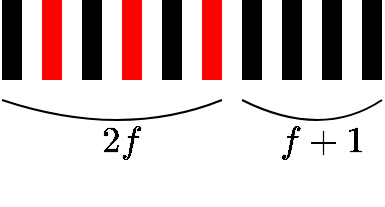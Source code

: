 <mxfile version="21.2.7" type="device">
  <diagram id="vkWG_6wECkW66IWoLdr8" name="Page-1">
    <mxGraphModel dx="658" dy="408" grid="1" gridSize="10" guides="1" tooltips="1" connect="1" arrows="1" fold="1" page="1" pageScale="1" pageWidth="827" pageHeight="1169" math="1" shadow="0">
      <root>
        <mxCell id="0" />
        <mxCell id="1" parent="0" />
        <mxCell id="kMGP4MnfzTjh34_QsMAE-1" value="" style="rounded=0;whiteSpace=wrap;html=1;fillColor=#FF0000;strokeColor=none;" vertex="1" parent="1">
          <mxGeometry x="380" y="160" width="10" height="40" as="geometry" />
        </mxCell>
        <mxCell id="kMGP4MnfzTjh34_QsMAE-2" value="" style="rounded=0;whiteSpace=wrap;html=1;fillColor=#000000;strokeColor=none;" vertex="1" parent="1">
          <mxGeometry x="400" y="160" width="10" height="40" as="geometry" />
        </mxCell>
        <mxCell id="kMGP4MnfzTjh34_QsMAE-3" value="" style="rounded=0;whiteSpace=wrap;html=1;fillColor=#000000;strokeColor=none;" vertex="1" parent="1">
          <mxGeometry x="360" y="160" width="10" height="40" as="geometry" />
        </mxCell>
        <mxCell id="kMGP4MnfzTjh34_QsMAE-5" value="" style="rounded=0;whiteSpace=wrap;html=1;fillColor=#FF0000;strokeColor=none;" vertex="1" parent="1">
          <mxGeometry x="340" y="160" width="10" height="40" as="geometry" />
        </mxCell>
        <mxCell id="kMGP4MnfzTjh34_QsMAE-6" value="" style="rounded=0;whiteSpace=wrap;html=1;fillColor=#000000;strokeColor=none;" vertex="1" parent="1">
          <mxGeometry x="320" y="160" width="10" height="40" as="geometry" />
        </mxCell>
        <mxCell id="kMGP4MnfzTjh34_QsMAE-11" value="" style="rounded=0;whiteSpace=wrap;html=1;fillColor=#FF0000;strokeColor=none;" vertex="1" parent="1">
          <mxGeometry x="420" y="160" width="10" height="40" as="geometry" />
        </mxCell>
        <mxCell id="kMGP4MnfzTjh34_QsMAE-12" value="" style="rounded=0;whiteSpace=wrap;html=1;fillColor=#000000;strokeColor=none;" vertex="1" parent="1">
          <mxGeometry x="440" y="160" width="10" height="40" as="geometry" />
        </mxCell>
        <mxCell id="kMGP4MnfzTjh34_QsMAE-13" value="" style="rounded=0;whiteSpace=wrap;html=1;fillColor=#000000;strokeColor=none;" vertex="1" parent="1">
          <mxGeometry x="460" y="160" width="10" height="40" as="geometry" />
        </mxCell>
        <mxCell id="kMGP4MnfzTjh34_QsMAE-14" value="" style="rounded=0;whiteSpace=wrap;html=1;fillColor=#000000;strokeColor=none;" vertex="1" parent="1">
          <mxGeometry x="480" y="160" width="10" height="40" as="geometry" />
        </mxCell>
        <mxCell id="kMGP4MnfzTjh34_QsMAE-15" value="" style="rounded=0;whiteSpace=wrap;html=1;fillColor=#000000;strokeColor=none;" vertex="1" parent="1">
          <mxGeometry x="500" y="160" width="10" height="40" as="geometry" />
        </mxCell>
        <mxCell id="kMGP4MnfzTjh34_QsMAE-17" value="" style="endArrow=none;html=1;curved=1;" edge="1" parent="1">
          <mxGeometry width="50" height="50" relative="1" as="geometry">
            <mxPoint x="320" y="210" as="sourcePoint" />
            <mxPoint x="430" y="210" as="targetPoint" />
            <Array as="points">
              <mxPoint x="380" y="230" />
            </Array>
          </mxGeometry>
        </mxCell>
        <mxCell id="kMGP4MnfzTjh34_QsMAE-18" value="" style="endArrow=none;html=1;curved=1;" edge="1" parent="1">
          <mxGeometry width="50" height="50" relative="1" as="geometry">
            <mxPoint x="440" y="210" as="sourcePoint" />
            <mxPoint x="510" y="210" as="targetPoint" />
            <Array as="points">
              <mxPoint x="480" y="230" />
            </Array>
          </mxGeometry>
        </mxCell>
        <mxCell id="kMGP4MnfzTjh34_QsMAE-19" value="$$2f$$" style="text;html=1;strokeColor=none;fillColor=none;align=center;verticalAlign=middle;whiteSpace=wrap;rounded=0;fontFamily=Computer Modern;fontSource=https%3A%2F%2Ffonts.googleapis.com%2Fcss%3Ffamily%3DComputer%2BModern;fontSize=18;" vertex="1" parent="1">
          <mxGeometry x="360" y="220" width="40" height="20" as="geometry" />
        </mxCell>
        <mxCell id="kMGP4MnfzTjh34_QsMAE-20" value="$$f + 1$$" style="text;html=1;strokeColor=none;fillColor=none;align=center;verticalAlign=middle;whiteSpace=wrap;rounded=0;fontFamily=Computer Modern;fontSource=https%3A%2F%2Ffonts.googleapis.com%2Fcss%3Ffamily%3DComputer%2BModern;fontSize=18;" vertex="1" parent="1">
          <mxGeometry x="460" y="220" width="40" height="20" as="geometry" />
        </mxCell>
      </root>
    </mxGraphModel>
  </diagram>
</mxfile>
